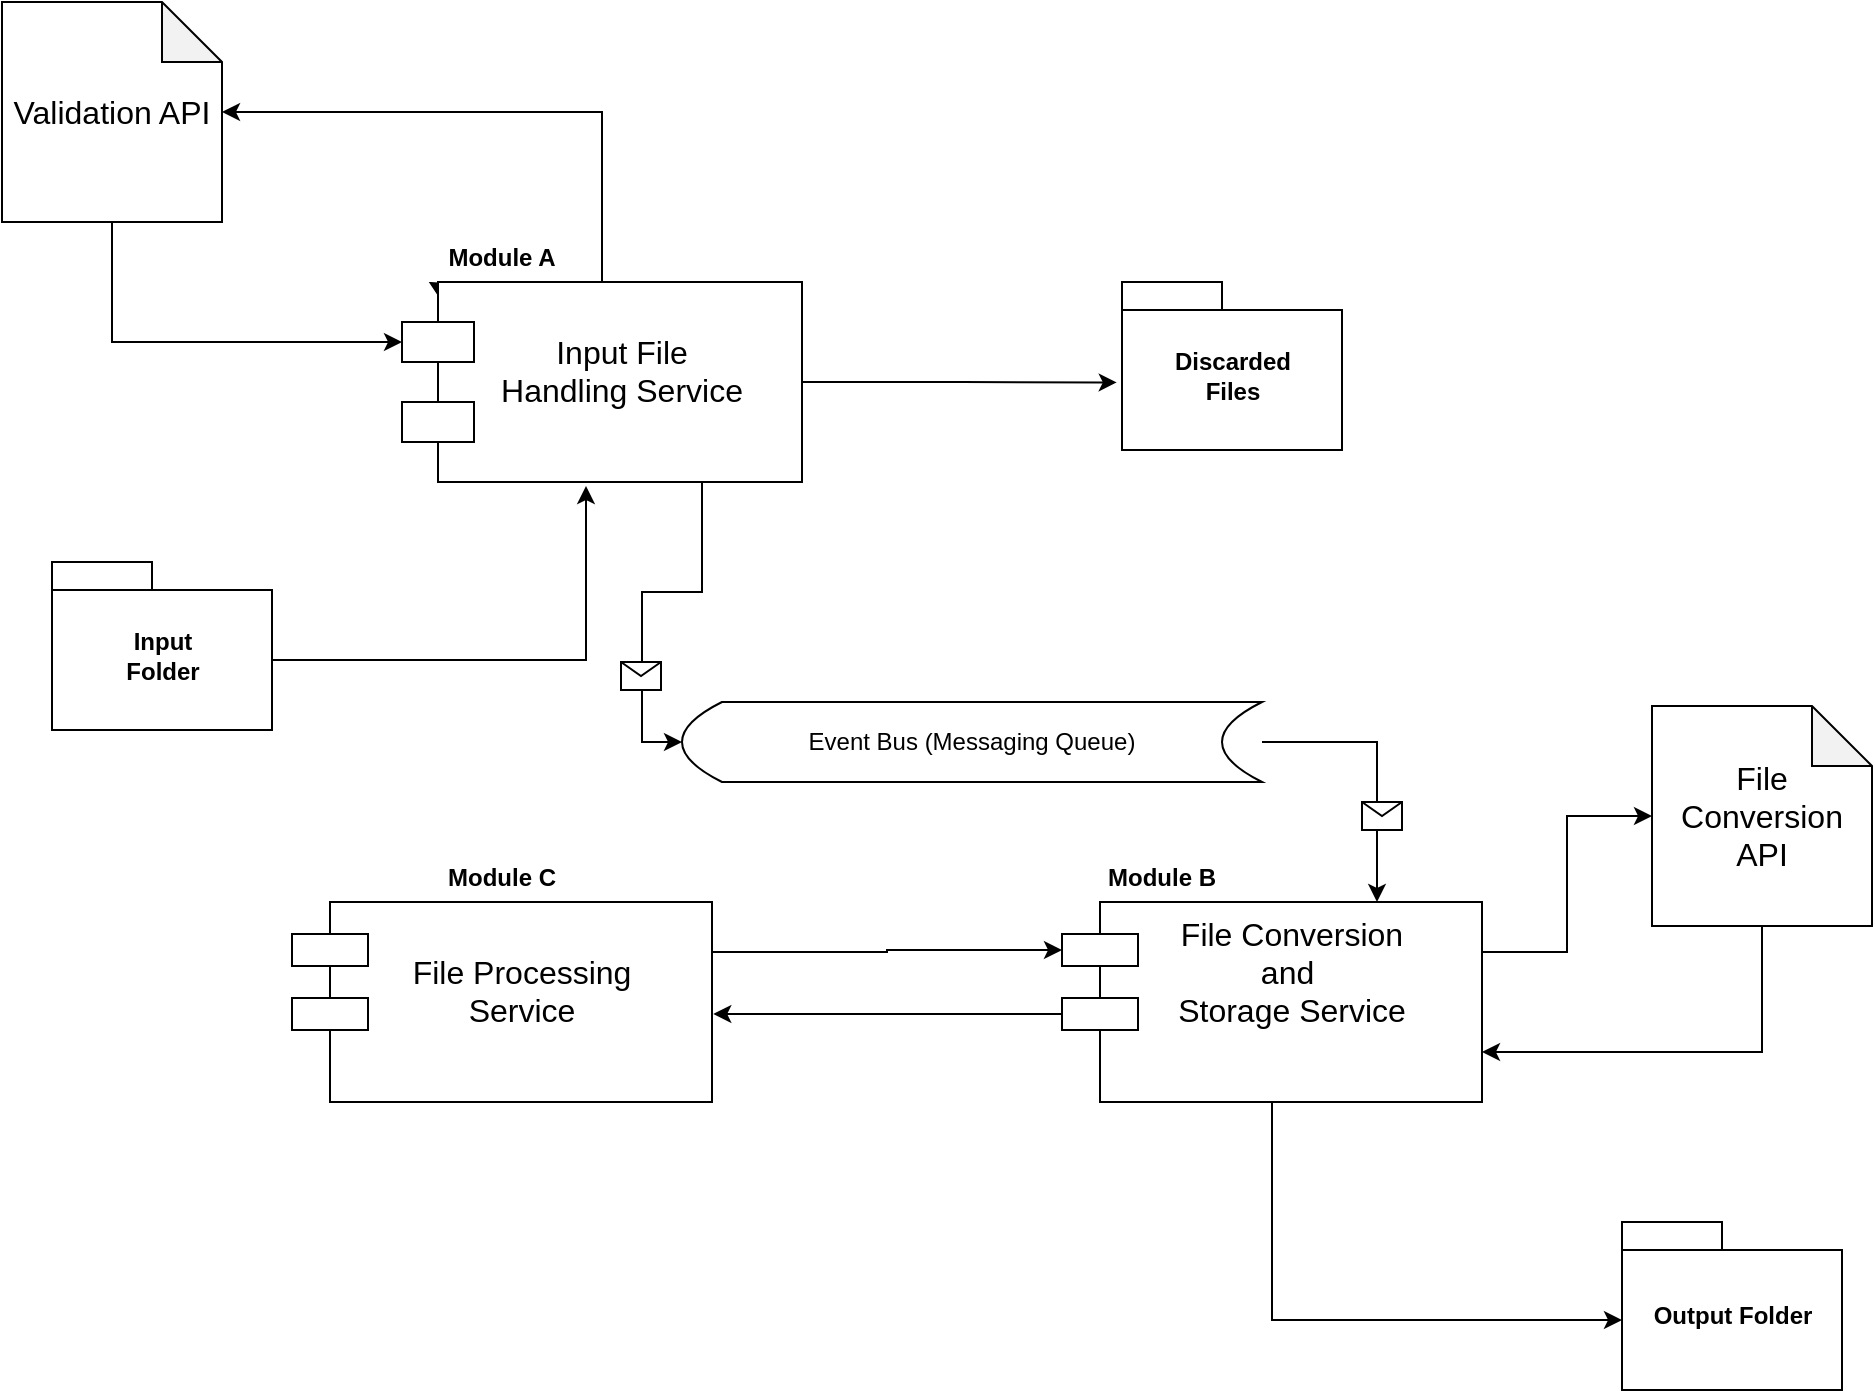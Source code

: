 <mxfile version="20.3.0" type="device"><diagram id="lDN5YweRVjX_EGlQ5mMr" name="Page-1"><mxGraphModel dx="3147" dy="2022" grid="1" gridSize="10" guides="1" tooltips="1" connect="1" arrows="1" fold="1" page="1" pageScale="1" pageWidth="850" pageHeight="1100" math="0" shadow="0"><root><mxCell id="0"/><mxCell id="1" parent="0"/><mxCell id="jpQW3GTBwz_-vxJpDZtl-16" style="edgeStyle=orthogonalEdgeStyle;rounded=0;orthogonalLoop=1;jettySize=auto;html=1;exitX=0;exitY=0;exitDx=110;exitDy=49;exitPerimeter=0;entryX=0.46;entryY=1.02;entryDx=0;entryDy=0;entryPerimeter=0;" edge="1" parent="1" source="jpQW3GTBwz_-vxJpDZtl-1" target="jpQW3GTBwz_-vxJpDZtl-14"><mxGeometry relative="1" as="geometry"/></mxCell><mxCell id="jpQW3GTBwz_-vxJpDZtl-1" value="Input &lt;br&gt;Folder" style="shape=folder;fontStyle=1;spacingTop=10;tabWidth=50;tabHeight=14;tabPosition=left;html=1;" vertex="1" parent="1"><mxGeometry x="-1225" y="70" width="110" height="84" as="geometry"/></mxCell><mxCell id="jpQW3GTBwz_-vxJpDZtl-25" style="edgeStyle=orthogonalEdgeStyle;rounded=0;orthogonalLoop=1;jettySize=auto;html=1;exitX=0.5;exitY=1;exitDx=0;exitDy=0;entryX=0;entryY=0;entryDx=0;entryDy=49;entryPerimeter=0;fontSize=15;" edge="1" parent="1" source="jpQW3GTBwz_-vxJpDZtl-2" target="jpQW3GTBwz_-vxJpDZtl-18"><mxGeometry relative="1" as="geometry"/></mxCell><mxCell id="jpQW3GTBwz_-vxJpDZtl-26" style="edgeStyle=orthogonalEdgeStyle;rounded=0;orthogonalLoop=1;jettySize=auto;html=1;exitX=0;exitY=0;exitDx=0;exitDy=56;exitPerimeter=0;fontSize=15;entryX=1.003;entryY=0.56;entryDx=0;entryDy=0;entryPerimeter=0;" edge="1" parent="1" source="jpQW3GTBwz_-vxJpDZtl-2" target="jpQW3GTBwz_-vxJpDZtl-13"><mxGeometry relative="1" as="geometry"><mxPoint x="-830" y="296.059" as="targetPoint"/></mxGeometry></mxCell><mxCell id="jpQW3GTBwz_-vxJpDZtl-54" style="edgeStyle=orthogonalEdgeStyle;rounded=0;orthogonalLoop=1;jettySize=auto;html=1;exitX=1;exitY=0.25;exitDx=0;exitDy=0;entryX=0;entryY=0.5;entryDx=0;entryDy=0;entryPerimeter=0;fontSize=11;elbow=vertical;" edge="1" parent="1" source="jpQW3GTBwz_-vxJpDZtl-2" target="jpQW3GTBwz_-vxJpDZtl-53"><mxGeometry relative="1" as="geometry"/></mxCell><mxCell id="jpQW3GTBwz_-vxJpDZtl-2" value="File Conversion&#10;and &#10;Storage Service" style="shape=module;align=left;spacingLeft=20;align=center;verticalAlign=top;jettyWidth=38;jettyHeight=16;fontSize=16;" vertex="1" parent="1"><mxGeometry x="-720" y="240" width="210" height="100" as="geometry"/></mxCell><mxCell id="jpQW3GTBwz_-vxJpDZtl-24" style="edgeStyle=orthogonalEdgeStyle;rounded=0;orthogonalLoop=1;jettySize=auto;html=1;exitX=1;exitY=0.5;exitDx=0;exitDy=0;entryX=0.75;entryY=0;entryDx=0;entryDy=0;fontSize=15;" edge="1" parent="1" source="jpQW3GTBwz_-vxJpDZtl-3" target="jpQW3GTBwz_-vxJpDZtl-2"><mxGeometry relative="1" as="geometry"/></mxCell><mxCell id="jpQW3GTBwz_-vxJpDZtl-3" value="Event Bus (Messaging Queue)" style="shape=dataStorage;whiteSpace=wrap;html=1;fixedSize=1;" vertex="1" parent="1"><mxGeometry x="-910" y="140" width="290" height="40" as="geometry"/></mxCell><mxCell id="jpQW3GTBwz_-vxJpDZtl-32" value="" style="edgeStyle=isometricEdgeStyle;rounded=0;orthogonalLoop=1;jettySize=auto;html=1;fontSize=16;elbow=vertical;" edge="1" parent="1" source="jpQW3GTBwz_-vxJpDZtl-8" target="jpQW3GTBwz_-vxJpDZtl-14"><mxGeometry relative="1" as="geometry"/></mxCell><mxCell id="jpQW3GTBwz_-vxJpDZtl-8" value="Module A" style="text;align=center;fontStyle=1;verticalAlign=middle;spacingLeft=3;spacingRight=3;strokeColor=none;rotatable=0;points=[[0,0.5],[1,0.5]];portConstraint=eastwest;" vertex="1" parent="1"><mxGeometry x="-1040" y="-96" width="80" height="26" as="geometry"/></mxCell><mxCell id="jpQW3GTBwz_-vxJpDZtl-27" style="edgeStyle=orthogonalEdgeStyle;rounded=0;orthogonalLoop=1;jettySize=auto;html=1;exitX=1;exitY=0.25;exitDx=0;exitDy=0;entryX=0;entryY=0;entryDx=0;entryDy=24;entryPerimeter=0;fontSize=15;" edge="1" parent="1" source="jpQW3GTBwz_-vxJpDZtl-13" target="jpQW3GTBwz_-vxJpDZtl-2"><mxGeometry relative="1" as="geometry"/></mxCell><mxCell id="jpQW3GTBwz_-vxJpDZtl-13" value="&#10;File Processing&#10;Service" style="shape=module;align=left;spacingLeft=20;align=center;verticalAlign=top;jettyWidth=38;jettyHeight=16;fontSize=16;" vertex="1" parent="1"><mxGeometry x="-1105" y="240" width="210" height="100" as="geometry"/></mxCell><mxCell id="jpQW3GTBwz_-vxJpDZtl-21" style="edgeStyle=orthogonalEdgeStyle;rounded=0;orthogonalLoop=1;jettySize=auto;html=1;exitX=1;exitY=0.5;exitDx=0;exitDy=0;entryX=-0.024;entryY=0.598;entryDx=0;entryDy=0;entryPerimeter=0;fontSize=15;" edge="1" parent="1" source="jpQW3GTBwz_-vxJpDZtl-14" target="jpQW3GTBwz_-vxJpDZtl-17"><mxGeometry relative="1" as="geometry"/></mxCell><mxCell id="jpQW3GTBwz_-vxJpDZtl-22" style="edgeStyle=orthogonalEdgeStyle;rounded=0;orthogonalLoop=1;jettySize=auto;html=1;exitX=0.75;exitY=1;exitDx=0;exitDy=0;fontSize=15;entryX=0;entryY=0.5;entryDx=0;entryDy=0;" edge="1" parent="1" source="jpQW3GTBwz_-vxJpDZtl-14" target="jpQW3GTBwz_-vxJpDZtl-3"><mxGeometry relative="1" as="geometry"><mxPoint x="-930" y="150" as="targetPoint"/></mxGeometry></mxCell><mxCell id="jpQW3GTBwz_-vxJpDZtl-14" value="&#10;Input File &#10;Handling Service" style="shape=module;align=left;spacingLeft=20;align=center;verticalAlign=top;jettyWidth=36;jettyHeight=20;fontSize=16;" vertex="1" parent="1"><mxGeometry x="-1050" y="-70" width="200" height="100" as="geometry"/></mxCell><mxCell id="jpQW3GTBwz_-vxJpDZtl-17" value="Discarded &lt;br&gt;Files" style="shape=folder;fontStyle=1;spacingTop=10;tabWidth=50;tabHeight=14;tabPosition=left;html=1;" vertex="1" parent="1"><mxGeometry x="-690" y="-70" width="110" height="84" as="geometry"/></mxCell><mxCell id="jpQW3GTBwz_-vxJpDZtl-18" value="Output Folder" style="shape=folder;fontStyle=1;spacingTop=10;tabWidth=50;tabHeight=14;tabPosition=left;html=1;" vertex="1" parent="1"><mxGeometry x="-440" y="400" width="110" height="84" as="geometry"/></mxCell><mxCell id="jpQW3GTBwz_-vxJpDZtl-28" value="Module C" style="text;align=center;fontStyle=1;verticalAlign=middle;spacingLeft=3;spacingRight=3;strokeColor=none;rotatable=0;points=[[0,0.5],[1,0.5]];portConstraint=eastwest;" vertex="1" parent="1"><mxGeometry x="-1040" y="214" width="80" height="26" as="geometry"/></mxCell><mxCell id="jpQW3GTBwz_-vxJpDZtl-29" value="Module B" style="text;align=center;fontStyle=1;verticalAlign=middle;spacingLeft=3;spacingRight=3;strokeColor=none;rotatable=0;points=[[0,0.5],[1,0.5]];portConstraint=eastwest;" vertex="1" parent="1"><mxGeometry x="-710" y="214" width="80" height="26" as="geometry"/></mxCell><mxCell id="jpQW3GTBwz_-vxJpDZtl-41" style="edgeStyle=orthogonalEdgeStyle;rounded=0;orthogonalLoop=1;jettySize=auto;html=1;exitX=0.5;exitY=1;exitDx=0;exitDy=0;exitPerimeter=0;entryX=0;entryY=0;entryDx=0;entryDy=30;entryPerimeter=0;fontSize=16;elbow=vertical;" edge="1" parent="1" source="jpQW3GTBwz_-vxJpDZtl-30" target="jpQW3GTBwz_-vxJpDZtl-14"><mxGeometry relative="1" as="geometry"/></mxCell><mxCell id="jpQW3GTBwz_-vxJpDZtl-30" value="Validation API" style="shape=note;whiteSpace=wrap;html=1;backgroundOutline=1;darkOpacity=0.05;fontSize=16;" vertex="1" parent="1"><mxGeometry x="-1250" y="-210" width="110" height="110" as="geometry"/></mxCell><mxCell id="jpQW3GTBwz_-vxJpDZtl-38" value="" style="endArrow=classic;html=1;rounded=0;fontSize=16;elbow=vertical;exitX=0.5;exitY=0;exitDx=0;exitDy=0;" edge="1" parent="1" source="jpQW3GTBwz_-vxJpDZtl-14" target="jpQW3GTBwz_-vxJpDZtl-30"><mxGeometry relative="1" as="geometry"><mxPoint x="-890" y="-150" as="sourcePoint"/><mxPoint x="-895" y="-200" as="targetPoint"/><Array as="points"><mxPoint x="-950" y="-155"/></Array></mxGeometry></mxCell><mxCell id="jpQW3GTBwz_-vxJpDZtl-39" value="" style="shape=message;html=1;outlineConnect=0;fontSize=16;" vertex="1" parent="jpQW3GTBwz_-vxJpDZtl-38"><mxGeometry width="20" height="14" relative="1" as="geometry"><mxPoint x="62" y="275" as="offset"/></mxGeometry></mxCell><mxCell id="jpQW3GTBwz_-vxJpDZtl-44" value="" style="shape=message;html=1;outlineConnect=0;fontSize=16;" vertex="1" parent="1"><mxGeometry x="-570" y="190" width="20" height="14" as="geometry"/></mxCell><mxCell id="jpQW3GTBwz_-vxJpDZtl-55" style="edgeStyle=orthogonalEdgeStyle;rounded=0;orthogonalLoop=1;jettySize=auto;html=1;exitX=0.5;exitY=1;exitDx=0;exitDy=0;exitPerimeter=0;entryX=1;entryY=0.75;entryDx=0;entryDy=0;fontSize=11;elbow=vertical;" edge="1" parent="1" source="jpQW3GTBwz_-vxJpDZtl-53" target="jpQW3GTBwz_-vxJpDZtl-2"><mxGeometry relative="1" as="geometry"/></mxCell><mxCell id="jpQW3GTBwz_-vxJpDZtl-53" value="File Conversion&lt;br&gt;API" style="shape=note;whiteSpace=wrap;html=1;backgroundOutline=1;darkOpacity=0.05;fontSize=16;" vertex="1" parent="1"><mxGeometry x="-425" y="142" width="110" height="110" as="geometry"/></mxCell></root></mxGraphModel></diagram></mxfile>